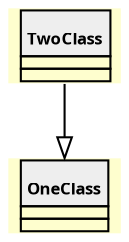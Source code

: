 digraph {
  graph [name="G" overlap="false"]
  node [fontname="Verdana" fontsize=8 shape="none" margin=0 fillcolor="#FEFECE" style="filled"]
  edge [fontname="Verdana" fontsize=8]
  "FixtureTwo\\OneClass" [shape="none" label=<
<table cellspacing="0" border="0" cellborder="1">
    <tr><td bgcolor="#eeeeee"><b><br/>OneClass</b></td></tr>
    
    <tr><td></td></tr>
    <tr><td></td></tr>
</table>>]
  "FixtureTwo\\TwoClass" [shape="none" label=<
<table cellspacing="0" border="0" cellborder="1">
    <tr><td bgcolor="#eeeeee"><b><br/>TwoClass</b></td></tr>
    
    <tr><td></td></tr>
    <tr><td></td></tr>
</table>>]
  "FixtureTwo\\TwoClass" -> "FixtureTwo\\OneClass" [arrowhead="empty" style="filled"]
}
